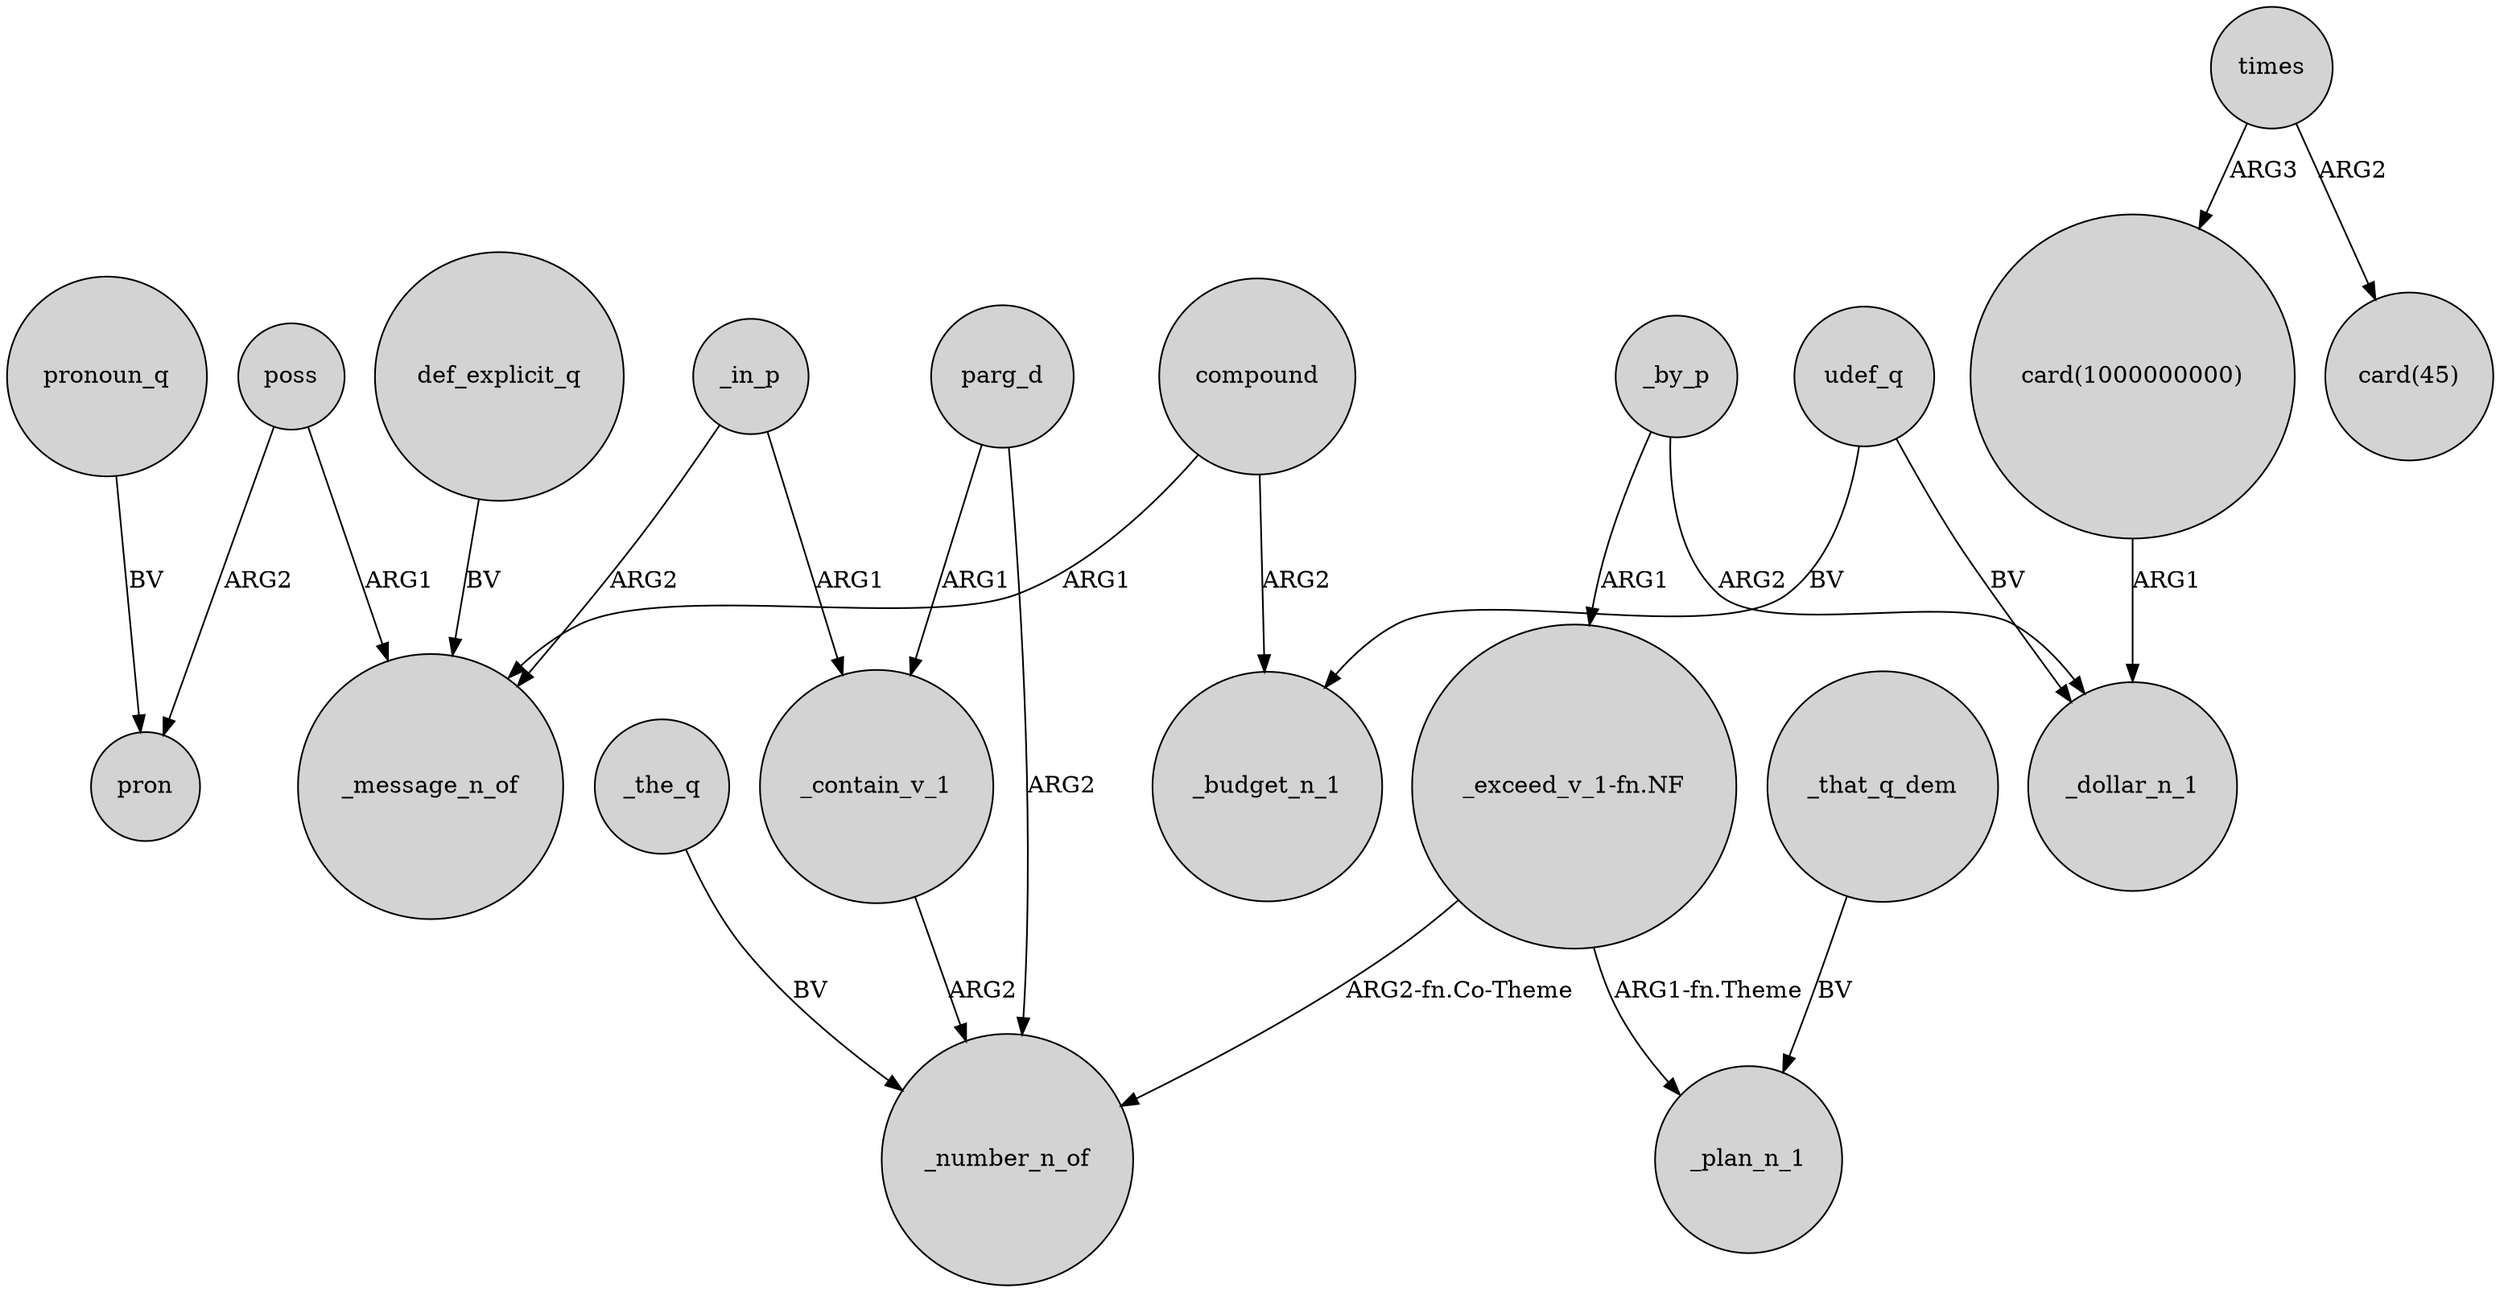 digraph {
	node [shape=circle style=filled]
	poss -> pron [label=ARG2]
	_by_p -> "_exceed_v_1-fn.NF" [label=ARG1]
	"_exceed_v_1-fn.NF" -> _plan_n_1 [label="ARG1-fn.Theme"]
	_the_q -> _number_n_of [label=BV]
	_in_p -> _message_n_of [label=ARG2]
	_contain_v_1 -> _number_n_of [label=ARG2]
	parg_d -> _contain_v_1 [label=ARG1]
	compound -> _budget_n_1 [label=ARG2]
	compound -> _message_n_of [label=ARG1]
	times -> "card(1000000000)" [label=ARG3]
	_that_q_dem -> _plan_n_1 [label=BV]
	def_explicit_q -> _message_n_of [label=BV]
	pronoun_q -> pron [label=BV]
	"_exceed_v_1-fn.NF" -> _number_n_of [label="ARG2-fn.Co-Theme"]
	_by_p -> _dollar_n_1 [label=ARG2]
	poss -> _message_n_of [label=ARG1]
	udef_q -> _budget_n_1 [label=BV]
	parg_d -> _number_n_of [label=ARG2]
	"card(1000000000)" -> _dollar_n_1 [label=ARG1]
	times -> "card(45)" [label=ARG2]
	_in_p -> _contain_v_1 [label=ARG1]
	udef_q -> _dollar_n_1 [label=BV]
}
